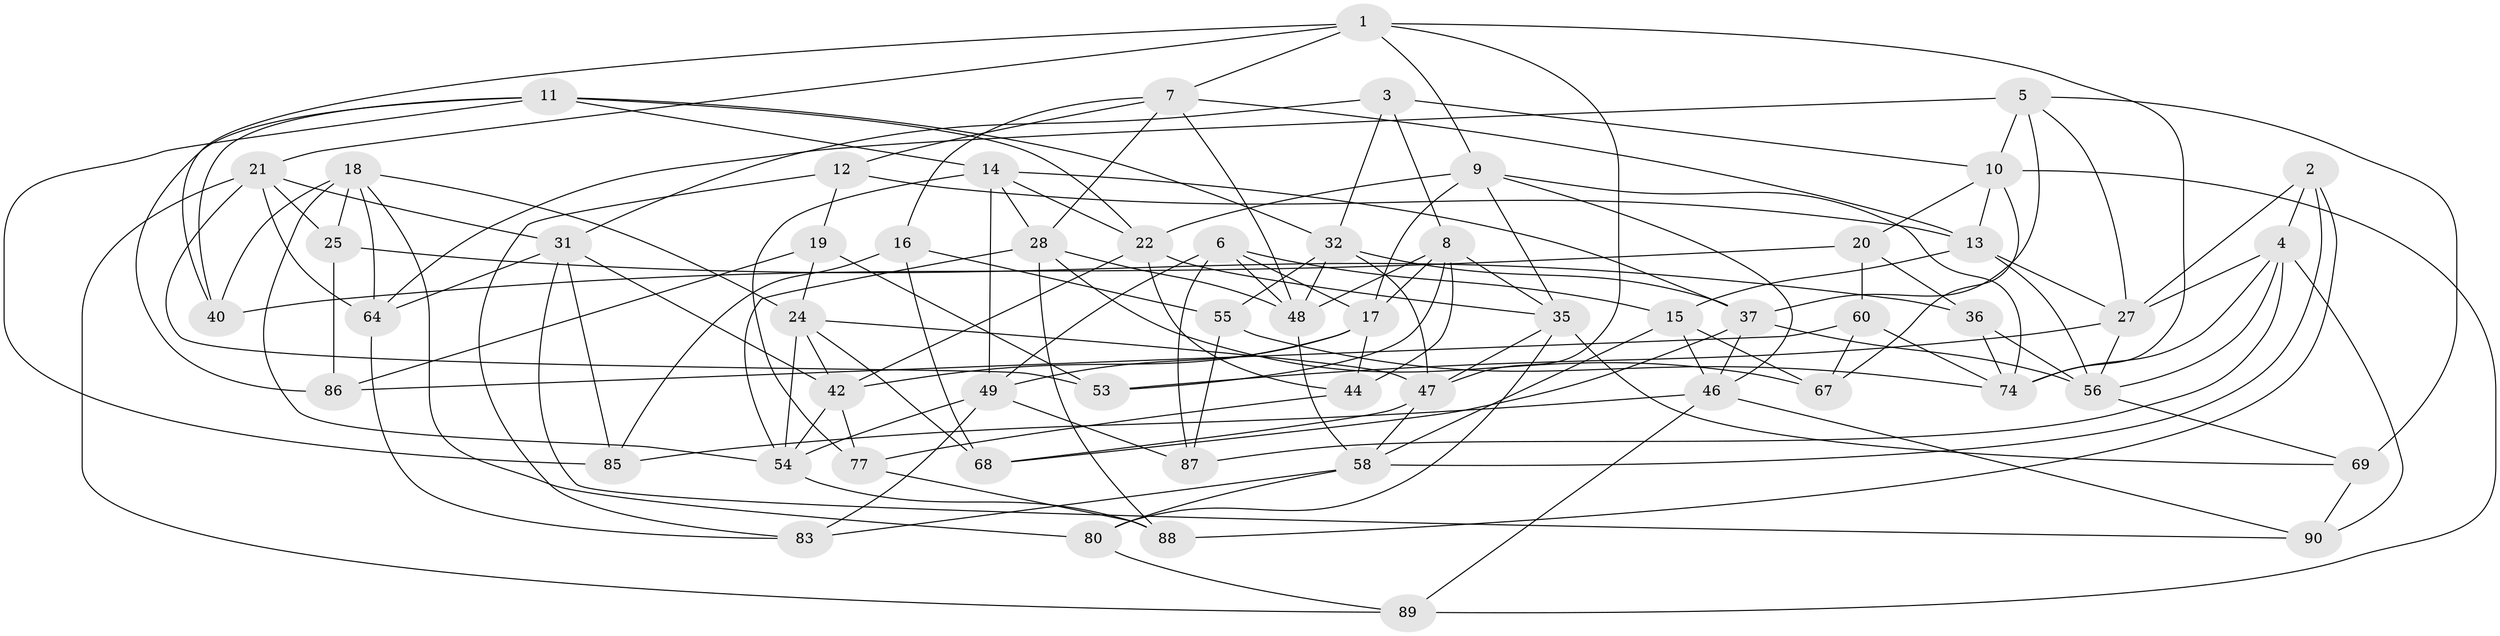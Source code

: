 // Generated by graph-tools (version 1.1) at 2025/24/03/03/25 07:24:27]
// undirected, 58 vertices, 147 edges
graph export_dot {
graph [start="1"]
  node [color=gray90,style=filled];
  1 [super="+38"];
  2;
  3;
  4 [super="+91"];
  5 [super="+41"];
  6 [super="+65"];
  7 [super="+29"];
  8 [super="+81"];
  9 [super="+34"];
  10 [super="+45"];
  11 [super="+82"];
  12;
  13 [super="+72"];
  14 [super="+51"];
  15 [super="+26"];
  16;
  17 [super="+30"];
  18 [super="+23"];
  19;
  20;
  21 [super="+59"];
  22 [super="+39"];
  24 [super="+57"];
  25;
  27 [super="+43"];
  28 [super="+84"];
  31 [super="+63"];
  32 [super="+33"];
  35 [super="+75"];
  36;
  37 [super="+50"];
  40;
  42 [super="+79"];
  44;
  46 [super="+62"];
  47 [super="+52"];
  48 [super="+70"];
  49 [super="+71"];
  53;
  54 [super="+73"];
  55;
  56 [super="+61"];
  58 [super="+66"];
  60;
  64 [super="+78"];
  67;
  68;
  69;
  74 [super="+76"];
  77;
  80;
  83;
  85;
  86;
  87;
  88;
  89;
  90;
  1 -- 40;
  1 -- 9;
  1 -- 7;
  1 -- 74;
  1 -- 21;
  1 -- 47;
  2 -- 88;
  2 -- 27;
  2 -- 4;
  2 -- 58;
  3 -- 10;
  3 -- 32;
  3 -- 8;
  3 -- 31;
  4 -- 56;
  4 -- 74;
  4 -- 27;
  4 -- 90;
  4 -- 87;
  5 -- 69;
  5 -- 64 [weight=2];
  5 -- 27;
  5 -- 10;
  5 -- 37;
  6 -- 48;
  6 -- 87;
  6 -- 15 [weight=2];
  6 -- 49;
  6 -- 17;
  7 -- 12;
  7 -- 16;
  7 -- 48;
  7 -- 28;
  7 -- 13;
  8 -- 44;
  8 -- 48;
  8 -- 17;
  8 -- 35;
  8 -- 53;
  9 -- 46;
  9 -- 17;
  9 -- 22;
  9 -- 74;
  9 -- 35;
  10 -- 20;
  10 -- 67;
  10 -- 89;
  10 -- 13;
  11 -- 40;
  11 -- 86;
  11 -- 85;
  11 -- 22;
  11 -- 32;
  11 -- 14;
  12 -- 83;
  12 -- 19;
  12 -- 13;
  13 -- 15;
  13 -- 27;
  13 -- 56;
  14 -- 77;
  14 -- 22;
  14 -- 28;
  14 -- 49;
  14 -- 37;
  15 -- 58;
  15 -- 46;
  15 -- 67;
  16 -- 55;
  16 -- 68;
  16 -- 85;
  17 -- 49;
  17 -- 42;
  17 -- 44;
  18 -- 80;
  18 -- 40;
  18 -- 64;
  18 -- 54;
  18 -- 25;
  18 -- 24;
  19 -- 24;
  19 -- 53;
  19 -- 86;
  20 -- 60;
  20 -- 36;
  20 -- 40;
  21 -- 53;
  21 -- 31;
  21 -- 89;
  21 -- 25;
  21 -- 64;
  22 -- 35;
  22 -- 44;
  22 -- 42;
  24 -- 68;
  24 -- 42;
  24 -- 54;
  24 -- 47;
  25 -- 86;
  25 -- 36;
  27 -- 53;
  27 -- 56;
  28 -- 48;
  28 -- 54;
  28 -- 88;
  28 -- 67;
  31 -- 85;
  31 -- 64;
  31 -- 90;
  31 -- 42;
  32 -- 55;
  32 -- 37;
  32 -- 48;
  32 -- 47;
  35 -- 69;
  35 -- 80;
  35 -- 47;
  36 -- 56;
  36 -- 74;
  37 -- 46;
  37 -- 68;
  37 -- 56;
  42 -- 54;
  42 -- 77;
  44 -- 77;
  46 -- 90;
  46 -- 89;
  46 -- 85;
  47 -- 58;
  47 -- 68;
  48 -- 58;
  49 -- 87;
  49 -- 83;
  49 -- 54;
  54 -- 88;
  55 -- 87;
  55 -- 74;
  56 -- 69;
  58 -- 83;
  58 -- 80;
  60 -- 86;
  60 -- 67;
  60 -- 74;
  64 -- 83;
  69 -- 90;
  77 -- 88;
  80 -- 89;
}
